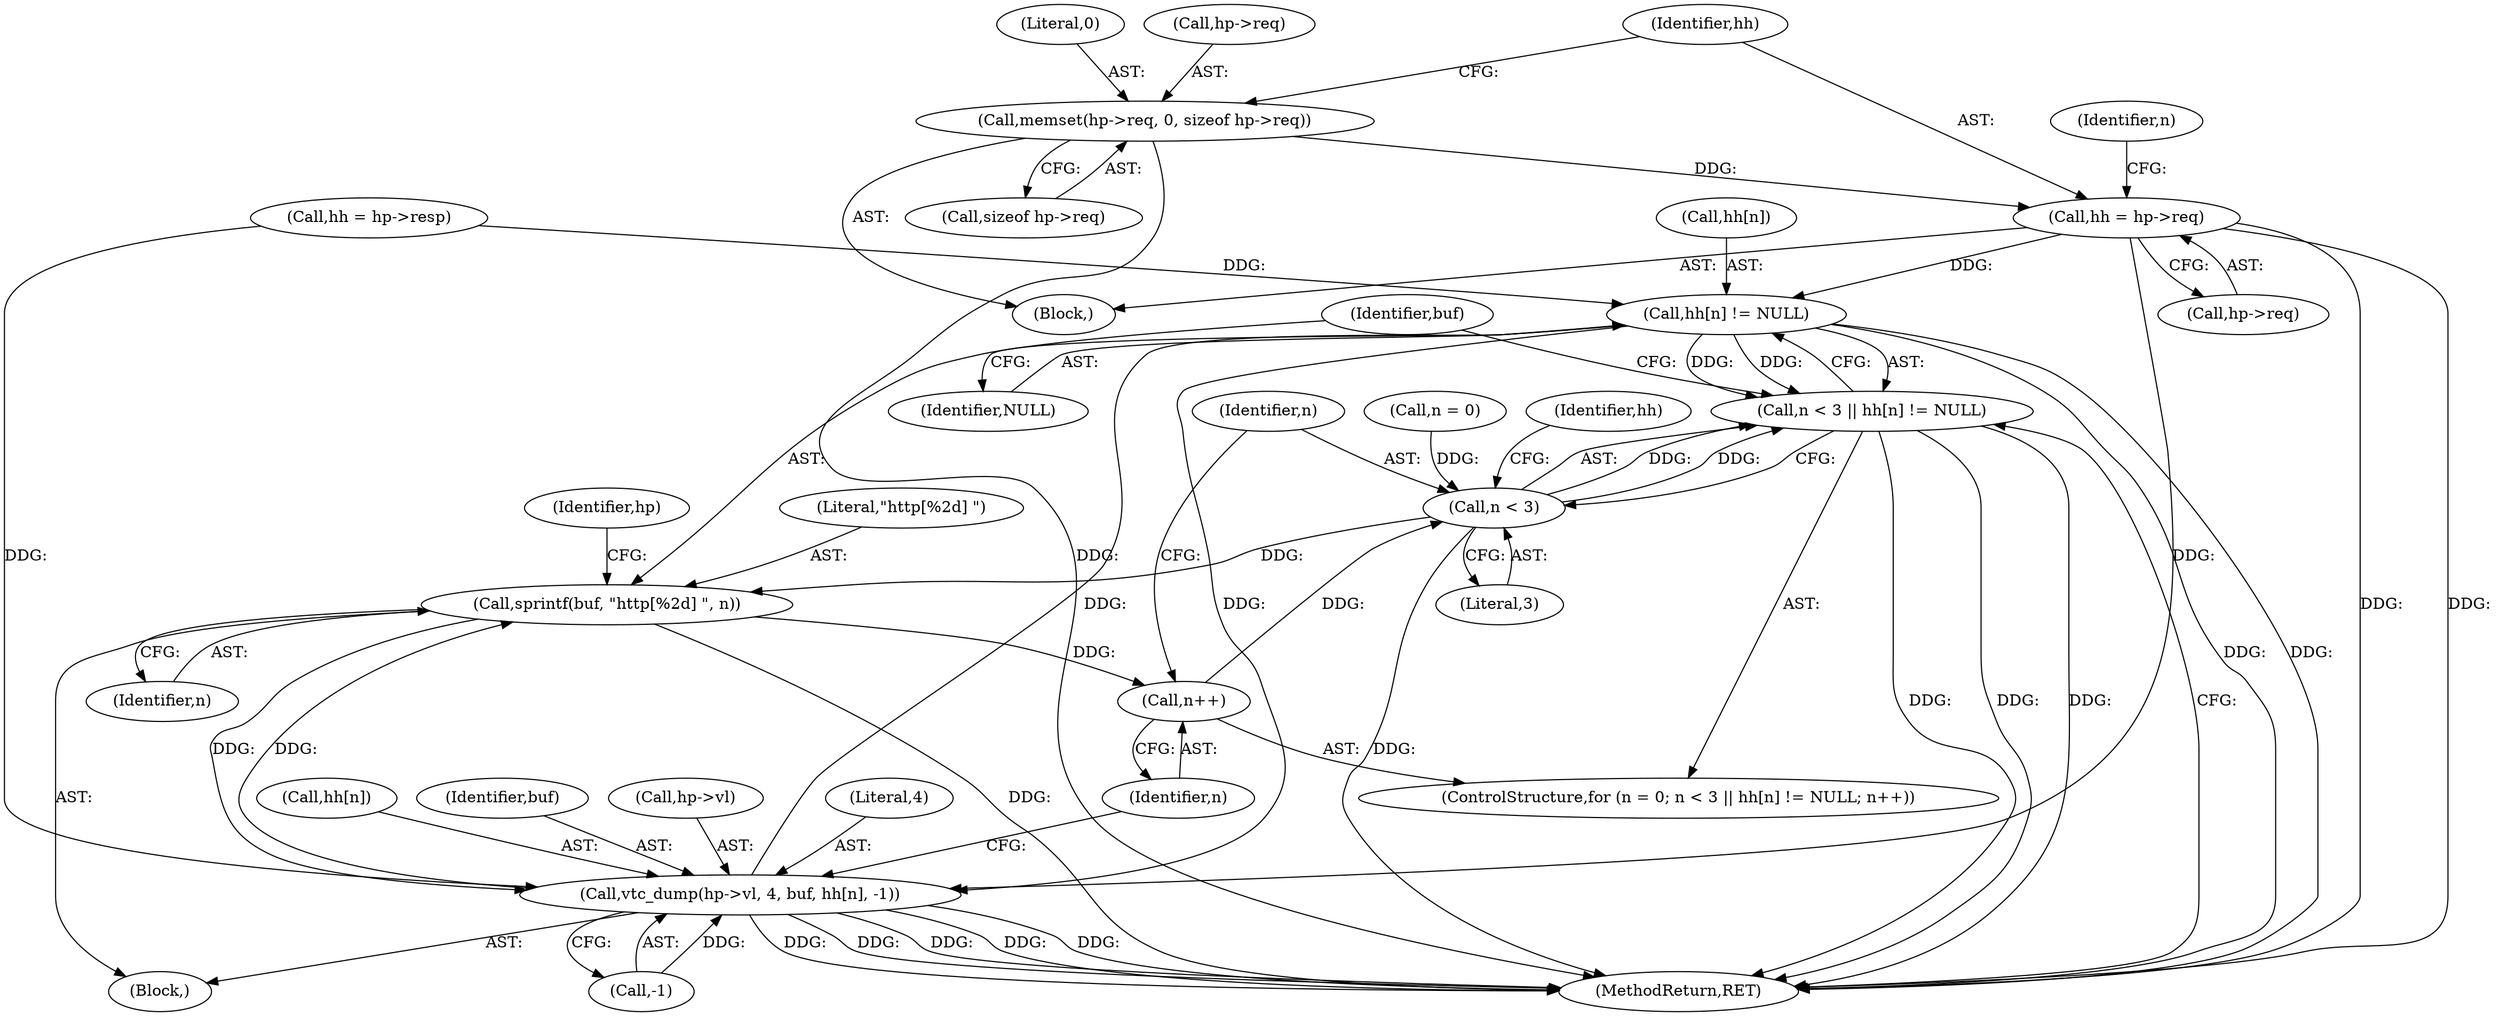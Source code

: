 digraph "0_Varnish-Cache_85e8468bec9416bd7e16b0d80cb820ecd2b330c3_2@API" {
"1000120" [label="(Call,memset(hp->req, 0, sizeof hp->req))"];
"1000129" [label="(Call,hh = hp->req)"];
"1000336" [label="(Call,hh[n] != NULL)"];
"1000332" [label="(Call,n < 3 || hh[n] != NULL)"];
"1000348" [label="(Call,vtc_dump(hp->vl, 4, buf, hh[n], -1))"];
"1000344" [label="(Call,sprintf(buf, \"http[%2d] \", n))"];
"1000341" [label="(Call,n++)"];
"1000333" [label="(Call,n < 3)"];
"1000341" [label="(Call,n++)"];
"1000329" [label="(Call,n = 0)"];
"1000335" [label="(Literal,3)"];
"1000120" [label="(Call,memset(hp->req, 0, sizeof hp->req))"];
"1000352" [label="(Literal,4)"];
"1000344" [label="(Call,sprintf(buf, \"http[%2d] \", n))"];
"1000342" [label="(Identifier,n)"];
"1000348" [label="(Call,vtc_dump(hp->vl, 4, buf, hh[n], -1))"];
"1000332" [label="(Call,n < 3 || hh[n] != NULL)"];
"1000334" [label="(Identifier,n)"];
"1000328" [label="(ControlStructure,for (n = 0; n < 3 || hh[n] != NULL; n++))"];
"1000145" [label="(Call,hh = hp->resp)"];
"1000130" [label="(Identifier,hh)"];
"1000354" [label="(Call,hh[n])"];
"1000151" [label="(Identifier,n)"];
"1000359" [label="(MethodReturn,RET)"];
"1000347" [label="(Identifier,n)"];
"1000131" [label="(Call,hp->req)"];
"1000125" [label="(Call,sizeof hp->req)"];
"1000340" [label="(Identifier,NULL)"];
"1000353" [label="(Identifier,buf)"];
"1000129" [label="(Call,hh = hp->req)"];
"1000338" [label="(Identifier,hh)"];
"1000337" [label="(Call,hh[n])"];
"1000357" [label="(Call,-1)"];
"1000336" [label="(Call,hh[n] != NULL)"];
"1000119" [label="(Block,)"];
"1000346" [label="(Literal,\"http[%2d] \")"];
"1000124" [label="(Literal,0)"];
"1000345" [label="(Identifier,buf)"];
"1000350" [label="(Identifier,hp)"];
"1000333" [label="(Call,n < 3)"];
"1000349" [label="(Call,hp->vl)"];
"1000121" [label="(Call,hp->req)"];
"1000343" [label="(Block,)"];
"1000120" -> "1000119"  [label="AST: "];
"1000120" -> "1000125"  [label="CFG: "];
"1000121" -> "1000120"  [label="AST: "];
"1000124" -> "1000120"  [label="AST: "];
"1000125" -> "1000120"  [label="AST: "];
"1000130" -> "1000120"  [label="CFG: "];
"1000120" -> "1000359"  [label="DDG: "];
"1000120" -> "1000129"  [label="DDG: "];
"1000129" -> "1000119"  [label="AST: "];
"1000129" -> "1000131"  [label="CFG: "];
"1000130" -> "1000129"  [label="AST: "];
"1000131" -> "1000129"  [label="AST: "];
"1000151" -> "1000129"  [label="CFG: "];
"1000129" -> "1000359"  [label="DDG: "];
"1000129" -> "1000359"  [label="DDG: "];
"1000129" -> "1000336"  [label="DDG: "];
"1000129" -> "1000348"  [label="DDG: "];
"1000336" -> "1000332"  [label="AST: "];
"1000336" -> "1000340"  [label="CFG: "];
"1000337" -> "1000336"  [label="AST: "];
"1000340" -> "1000336"  [label="AST: "];
"1000332" -> "1000336"  [label="CFG: "];
"1000336" -> "1000359"  [label="DDG: "];
"1000336" -> "1000359"  [label="DDG: "];
"1000336" -> "1000332"  [label="DDG: "];
"1000336" -> "1000332"  [label="DDG: "];
"1000348" -> "1000336"  [label="DDG: "];
"1000145" -> "1000336"  [label="DDG: "];
"1000336" -> "1000348"  [label="DDG: "];
"1000332" -> "1000328"  [label="AST: "];
"1000332" -> "1000333"  [label="CFG: "];
"1000333" -> "1000332"  [label="AST: "];
"1000345" -> "1000332"  [label="CFG: "];
"1000359" -> "1000332"  [label="CFG: "];
"1000332" -> "1000359"  [label="DDG: "];
"1000332" -> "1000359"  [label="DDG: "];
"1000332" -> "1000359"  [label="DDG: "];
"1000333" -> "1000332"  [label="DDG: "];
"1000333" -> "1000332"  [label="DDG: "];
"1000348" -> "1000343"  [label="AST: "];
"1000348" -> "1000357"  [label="CFG: "];
"1000349" -> "1000348"  [label="AST: "];
"1000352" -> "1000348"  [label="AST: "];
"1000353" -> "1000348"  [label="AST: "];
"1000354" -> "1000348"  [label="AST: "];
"1000357" -> "1000348"  [label="AST: "];
"1000342" -> "1000348"  [label="CFG: "];
"1000348" -> "1000359"  [label="DDG: "];
"1000348" -> "1000359"  [label="DDG: "];
"1000348" -> "1000359"  [label="DDG: "];
"1000348" -> "1000359"  [label="DDG: "];
"1000348" -> "1000359"  [label="DDG: "];
"1000348" -> "1000344"  [label="DDG: "];
"1000344" -> "1000348"  [label="DDG: "];
"1000145" -> "1000348"  [label="DDG: "];
"1000357" -> "1000348"  [label="DDG: "];
"1000344" -> "1000343"  [label="AST: "];
"1000344" -> "1000347"  [label="CFG: "];
"1000345" -> "1000344"  [label="AST: "];
"1000346" -> "1000344"  [label="AST: "];
"1000347" -> "1000344"  [label="AST: "];
"1000350" -> "1000344"  [label="CFG: "];
"1000344" -> "1000359"  [label="DDG: "];
"1000344" -> "1000341"  [label="DDG: "];
"1000333" -> "1000344"  [label="DDG: "];
"1000341" -> "1000328"  [label="AST: "];
"1000341" -> "1000342"  [label="CFG: "];
"1000342" -> "1000341"  [label="AST: "];
"1000334" -> "1000341"  [label="CFG: "];
"1000341" -> "1000333"  [label="DDG: "];
"1000333" -> "1000335"  [label="CFG: "];
"1000334" -> "1000333"  [label="AST: "];
"1000335" -> "1000333"  [label="AST: "];
"1000338" -> "1000333"  [label="CFG: "];
"1000333" -> "1000359"  [label="DDG: "];
"1000329" -> "1000333"  [label="DDG: "];
}
